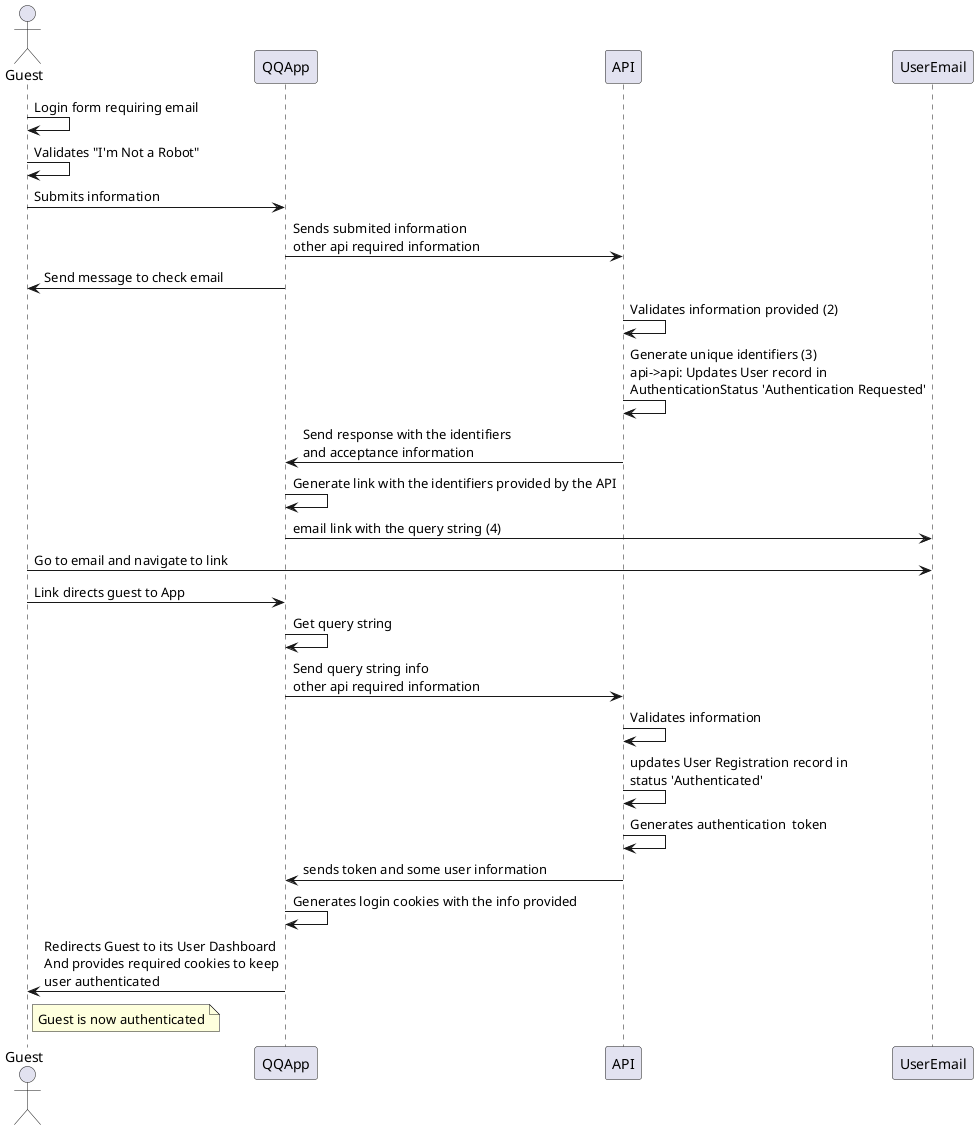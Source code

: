 @startuml LoginUser

actor Guest as guest
participant QQApp as qq
participant API as api
participant UserEmail as email
guest->guest: Login form requiring email
guest->guest: Validates "I'm Not a Robot"
guest->qq: Submits information
qq->api: Sends submited information\nother api required information
qq->guest: Send message to check email
api->api: Validates information provided (2)
api->api: Generate unique identifiers (3)\napi->api: Updates User record in \nAuthenticationStatus 'Authentication Requested'
api->qq: Send response with the identifiers\nand acceptance information
qq->qq: Generate link with the identifiers provided by the API
qq->email: email link with the query string (4)
guest->email:Go to email and navigate to link
guest->qq: Link directs guest to App
qq->qq: Get query string
qq->api: Send query string info\nother api required information
api->api: Validates information
api->api: updates User Registration record in \nstatus 'Authenticated'
api->api: Generates authentication  token
api->qq: sends token and some user information
qq->qq: Generates login cookies with the info provided
qq->guest: Redirects Guest to its User Dashboard\nAnd provides required cookies to keep\nuser authenticated
note right of guest : Guest is now authenticated

@enduml
